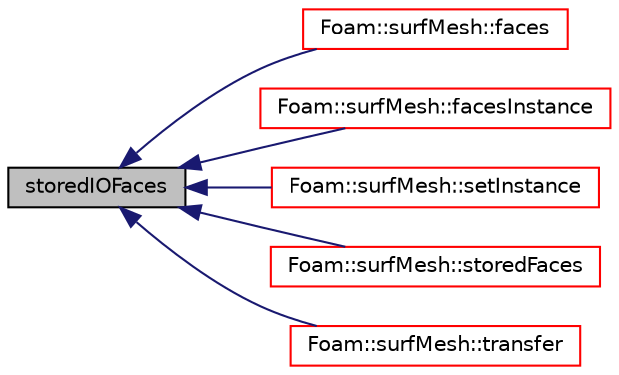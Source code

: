 digraph "storedIOFaces"
{
  bgcolor="transparent";
  edge [fontname="Helvetica",fontsize="10",labelfontname="Helvetica",labelfontsize="10"];
  node [fontname="Helvetica",fontsize="10",shape=record];
  rankdir="LR";
  Node1 [label="storedIOFaces",height=0.2,width=0.4,color="black", fillcolor="grey75", style="filled", fontcolor="black"];
  Node1 -> Node2 [dir="back",color="midnightblue",fontsize="10",style="solid",fontname="Helvetica"];
  Node2 [label="Foam::surfMesh::faces",height=0.2,width=0.4,color="red",URL="$a02580.html#a4434536d50d4c14116249da802a1e2b2",tooltip="Return faces. "];
  Node1 -> Node3 [dir="back",color="midnightblue",fontsize="10",style="solid",fontname="Helvetica"];
  Node3 [label="Foam::surfMesh::facesInstance",height=0.2,width=0.4,color="red",URL="$a02580.html#a8a91e85dc9825a7ae05720d4e7b48f2a",tooltip="Return the current instance directory for faces. "];
  Node1 -> Node4 [dir="back",color="midnightblue",fontsize="10",style="solid",fontname="Helvetica"];
  Node4 [label="Foam::surfMesh::setInstance",height=0.2,width=0.4,color="red",URL="$a02580.html#add9813891a074bebd77384af1717b0bf",tooltip="Set the instance for mesh files. "];
  Node1 -> Node5 [dir="back",color="midnightblue",fontsize="10",style="solid",fontname="Helvetica"];
  Node5 [label="Foam::surfMesh::storedFaces",height=0.2,width=0.4,color="red",URL="$a02580.html#ac9f24178e4c011c8d21bbfbf73a8b61b",tooltip="Non-const access to the faces. "];
  Node1 -> Node6 [dir="back",color="midnightblue",fontsize="10",style="solid",fontname="Helvetica"];
  Node6 [label="Foam::surfMesh::transfer",height=0.2,width=0.4,color="red",URL="$a02580.html#a1cf9d5f3c7951e7e25eaa3408383d261",tooltip="Transfer the contents of the argument and annul the argument. "];
}
